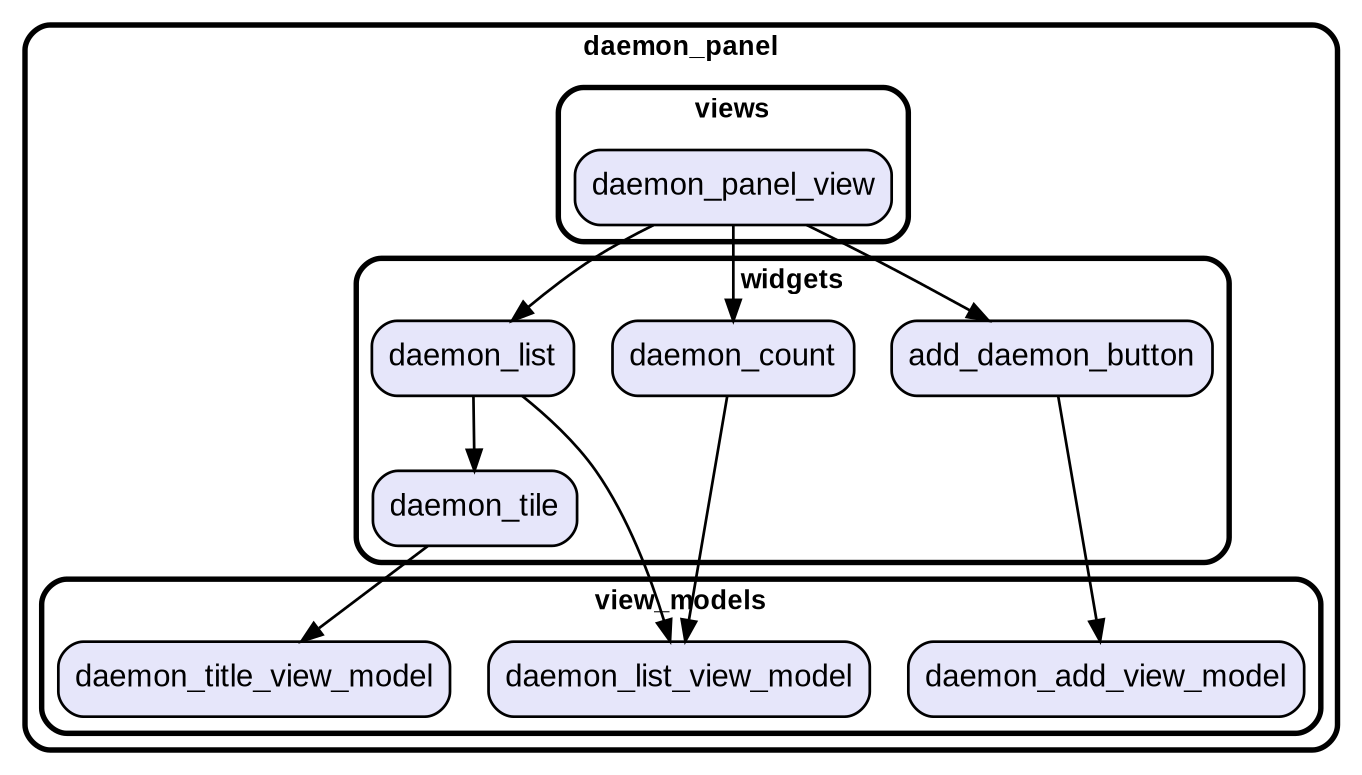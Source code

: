 digraph "" {
  graph [style=rounded fontname="Arial Black" fontsize=13 penwidth=2.6];
  node [shape=rect style="filled,rounded" fontname=Arial fontsize=15 fillcolor=Lavender penwidth=1.3];
  edge [penwidth=1.3];
  "/view_models/daemon_add_view_model.dart" [label="daemon_add_view_model"];
  "/view_models/daemon_title_view_model.dart" [label="daemon_title_view_model"];
  "/view_models/daemon_list_view_model.dart" [label="daemon_list_view_model"];
  "/views/daemon_panel_view.dart" [label="daemon_panel_view"];
  "/widgets/daemon_tile.dart" [label="daemon_tile"];
  "/widgets/daemon_list.dart" [label="daemon_list"];
  "/widgets/daemon_count.dart" [label="daemon_count"];
  "/widgets/add_daemon_button.dart" [label="add_daemon_button"];
  subgraph "cluster~" {
    label="daemon_panel";
    subgraph "cluster~/view_models" {
      label="view_models";
      "/view_models/daemon_add_view_model.dart";
      "/view_models/daemon_title_view_model.dart";
      "/view_models/daemon_list_view_model.dart";
    }
    subgraph "cluster~/views" {
      label="views";
      "/views/daemon_panel_view.dart";
    }
    subgraph "cluster~/widgets" {
      label="widgets";
      "/widgets/daemon_tile.dart";
      "/widgets/daemon_list.dart";
      "/widgets/daemon_count.dart";
      "/widgets/add_daemon_button.dart";
    }
  }
  "/views/daemon_panel_view.dart" -> "/widgets/add_daemon_button.dart";
  "/views/daemon_panel_view.dart" -> "/widgets/daemon_count.dart";
  "/views/daemon_panel_view.dart" -> "/widgets/daemon_list.dart";
  "/widgets/daemon_tile.dart" -> "/view_models/daemon_title_view_model.dart";
  "/widgets/daemon_list.dart" -> "/view_models/daemon_list_view_model.dart";
  "/widgets/daemon_list.dart" -> "/widgets/daemon_tile.dart";
  "/widgets/daemon_count.dart" -> "/view_models/daemon_list_view_model.dart";
  "/widgets/add_daemon_button.dart" -> "/view_models/daemon_add_view_model.dart";
}

